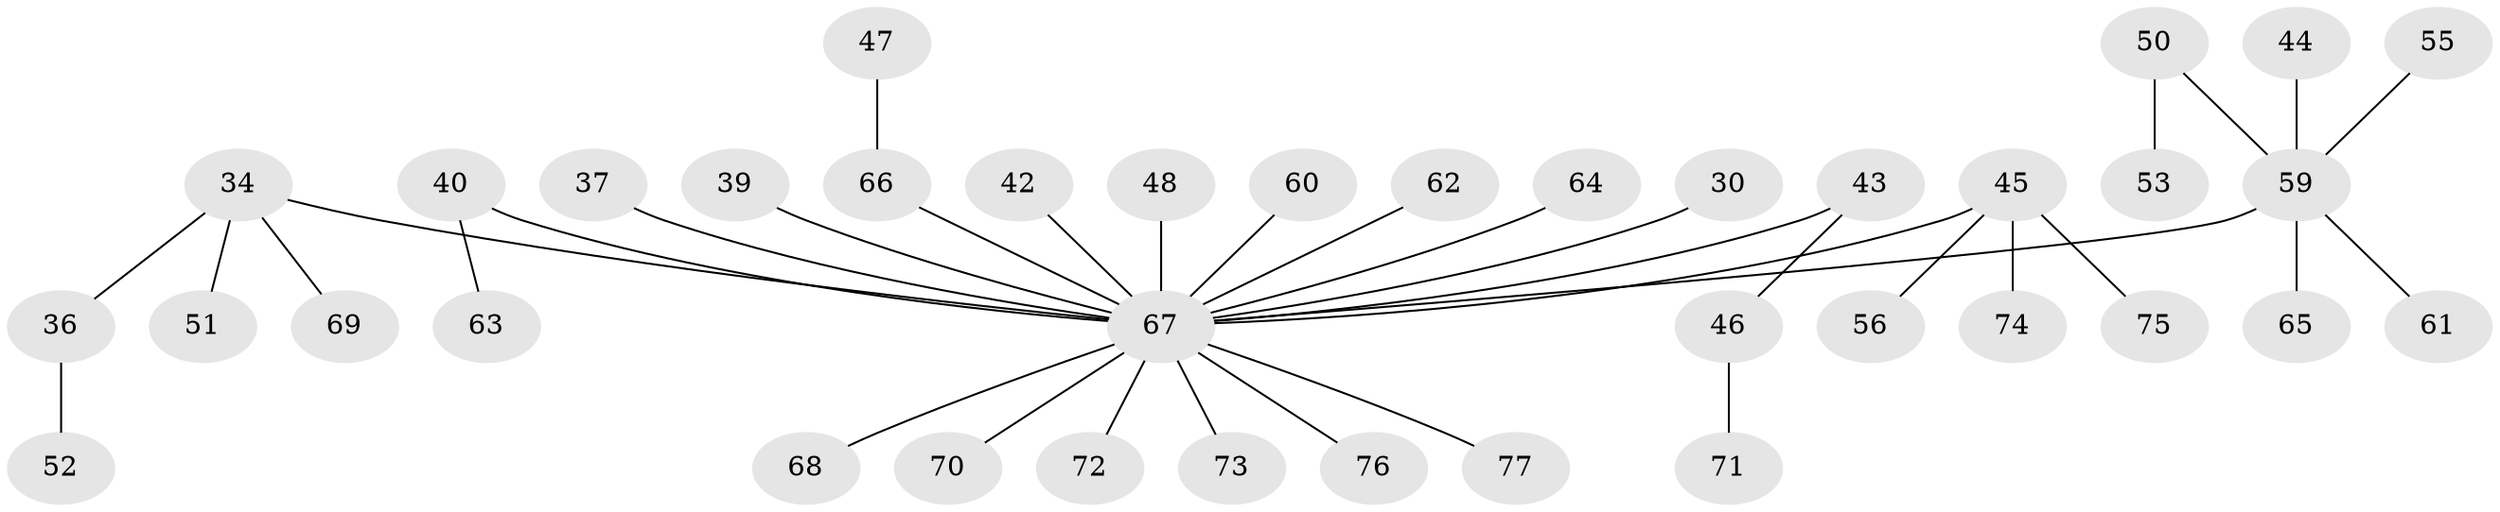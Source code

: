 // original degree distribution, {6: 0.03896103896103896, 5: 0.03896103896103896, 2: 0.23376623376623376, 3: 0.11688311688311688, 4: 0.05194805194805195, 1: 0.5194805194805194}
// Generated by graph-tools (version 1.1) at 2025/52/03/09/25 04:52:21]
// undirected, 38 vertices, 37 edges
graph export_dot {
graph [start="1"]
  node [color=gray90,style=filled];
  30;
  34 [super="+14+15"];
  36;
  37;
  39;
  40 [super="+5+10"];
  42;
  43;
  44;
  45;
  46;
  47;
  48;
  50 [super="+49"];
  51;
  52;
  53;
  55;
  56;
  59 [super="+58+41"];
  60;
  61;
  62;
  63;
  64;
  65;
  66 [super="+31"];
  67 [super="+17+57+32+35+29"];
  68;
  69;
  70;
  71;
  72;
  73;
  74;
  75;
  76;
  77;
  30 -- 67;
  34 -- 51;
  34 -- 36;
  34 -- 69;
  34 -- 67;
  36 -- 52;
  37 -- 67;
  39 -- 67;
  40 -- 63;
  40 -- 67;
  42 -- 67;
  43 -- 46;
  43 -- 67;
  44 -- 59;
  45 -- 56;
  45 -- 74;
  45 -- 75;
  45 -- 67;
  46 -- 71;
  47 -- 66;
  48 -- 67;
  50 -- 59;
  50 -- 53;
  55 -- 59;
  59 -- 65;
  59 -- 61;
  59 -- 67;
  60 -- 67;
  62 -- 67;
  64 -- 67;
  66 -- 67;
  67 -- 68;
  67 -- 70;
  67 -- 72;
  67 -- 73;
  67 -- 77;
  67 -- 76;
}
